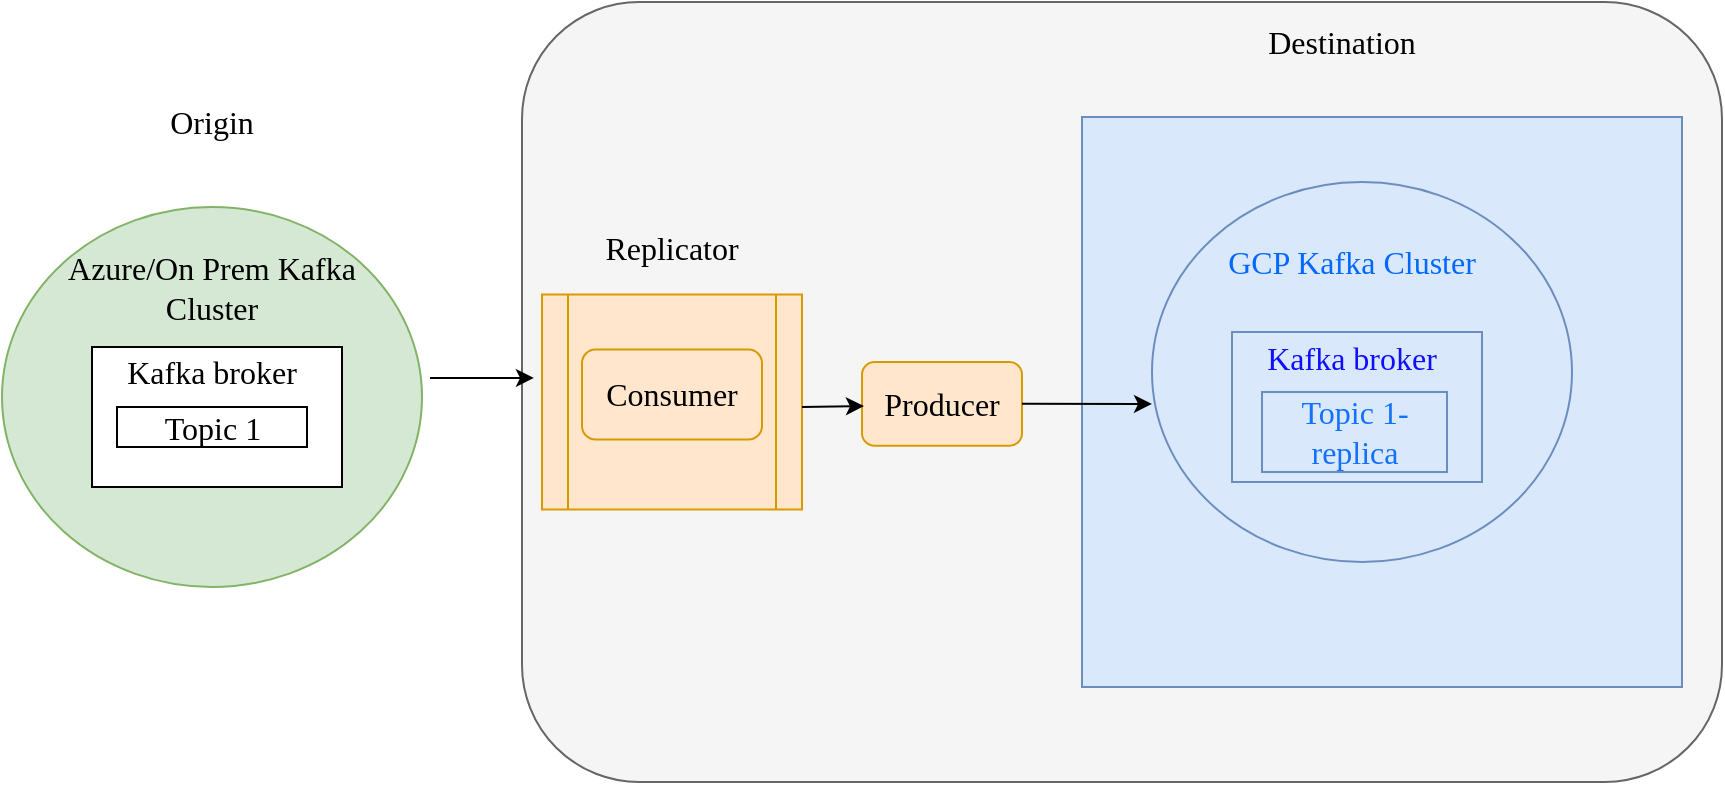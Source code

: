 <mxfile version="15.3.8" type="github">
  <diagram id="w_jvkWKqiARLVaVE1-wl" name="Page-1">
    <mxGraphModel dx="1422" dy="794" grid="1" gridSize="10" guides="1" tooltips="1" connect="1" arrows="1" fold="1" page="1" pageScale="1" pageWidth="850" pageHeight="1100" math="0" shadow="0">
      <root>
        <mxCell id="0" />
        <mxCell id="1" parent="0" />
        <mxCell id="Y331xLOhTJkWruJnCSie-24" value="" style="rounded=1;whiteSpace=wrap;html=1;fillColor=#f5f5f5;strokeColor=#666666;fontColor=#333333;" vertex="1" parent="1">
          <mxGeometry x="270" y="130" width="600" height="390" as="geometry" />
        </mxCell>
        <mxCell id="Y331xLOhTJkWruJnCSie-14" value="" style="rounded=0;whiteSpace=wrap;html=1;" vertex="1" parent="1">
          <mxGeometry x="620" y="290" width="130" height="80" as="geometry" />
        </mxCell>
        <mxCell id="Y331xLOhTJkWruJnCSie-1" value="" style="ellipse;whiteSpace=wrap;html=1;fillColor=#d5e8d4;strokeColor=#82b366;" vertex="1" parent="1">
          <mxGeometry x="10" y="232.5" width="210" height="190" as="geometry" />
        </mxCell>
        <mxCell id="Y331xLOhTJkWruJnCSie-3" value="" style="rounded=0;whiteSpace=wrap;html=1;" vertex="1" parent="1">
          <mxGeometry x="55" y="302.5" width="125" height="70" as="geometry" />
        </mxCell>
        <mxCell id="Y331xLOhTJkWruJnCSie-4" value="&lt;font style=&quot;font-size: 16px&quot; face=&quot;Comic Sans MS&quot;&gt;Topic 1&lt;/font&gt;" style="rounded=0;whiteSpace=wrap;html=1;" vertex="1" parent="1">
          <mxGeometry x="67.5" y="332.5" width="95" height="20" as="geometry" />
        </mxCell>
        <mxCell id="Y331xLOhTJkWruJnCSie-5" value="&lt;font style=&quot;font-size: 16px&quot; face=&quot;Comic Sans MS&quot;&gt;Kafka broker&lt;/font&gt;" style="text;html=1;strokeColor=none;fillColor=none;align=center;verticalAlign=middle;whiteSpace=wrap;rounded=0;" vertex="1" parent="1">
          <mxGeometry x="40" y="312.5" width="150" height="5" as="geometry" />
        </mxCell>
        <mxCell id="Y331xLOhTJkWruJnCSie-6" value="&lt;font style=&quot;font-size: 16px&quot; face=&quot;Comic Sans MS&quot;&gt;Azure/On Prem Kafka Cluster&lt;/font&gt;" style="text;html=1;strokeColor=none;fillColor=none;align=center;verticalAlign=middle;whiteSpace=wrap;rounded=0;" vertex="1" parent="1">
          <mxGeometry x="40" y="262.5" width="150" height="20" as="geometry" />
        </mxCell>
        <mxCell id="Y331xLOhTJkWruJnCSie-12" value="" style="rounded=0;whiteSpace=wrap;html=1;fillColor=#dae8fc;strokeColor=#6c8ebf;" vertex="1" parent="1">
          <mxGeometry x="550" y="187.5" width="300" height="285" as="geometry" />
        </mxCell>
        <mxCell id="Y331xLOhTJkWruJnCSie-7" value="" style="ellipse;whiteSpace=wrap;html=1;fillColor=#dae8fc;strokeColor=#6c8ebf;" vertex="1" parent="1">
          <mxGeometry x="585" y="220" width="210" height="190" as="geometry" />
        </mxCell>
        <mxCell id="Y331xLOhTJkWruJnCSie-8" value="&lt;font style=&quot;font-size: 16px&quot; face=&quot;Comic Sans MS&quot; color=&quot;#0368ff&quot;&gt;GCP Kafka Cluster&lt;/font&gt;" style="text;html=1;strokeColor=none;fillColor=none;align=center;verticalAlign=middle;whiteSpace=wrap;rounded=0;" vertex="1" parent="1">
          <mxGeometry x="610" y="250" width="150" height="20" as="geometry" />
        </mxCell>
        <mxCell id="Y331xLOhTJkWruJnCSie-17" value="" style="rounded=0;whiteSpace=wrap;html=1;fillColor=#dae8fc;strokeColor=#6c8ebf;" vertex="1" parent="1">
          <mxGeometry x="625" y="295" width="125" height="75" as="geometry" />
        </mxCell>
        <mxCell id="Y331xLOhTJkWruJnCSie-19" value="&lt;font style=&quot;font-size: 16px&quot; face=&quot;Comic Sans MS&quot; color=&quot;#0f0fff&quot;&gt;Kafka broker&lt;/font&gt;" style="text;html=1;strokeColor=none;fillColor=none;align=center;verticalAlign=middle;whiteSpace=wrap;rounded=0;" vertex="1" parent="1">
          <mxGeometry x="610" y="305" width="150" height="5" as="geometry" />
        </mxCell>
        <mxCell id="Y331xLOhTJkWruJnCSie-10" value="&lt;font style=&quot;font-size: 16px&quot; face=&quot;Comic Sans MS&quot; color=&quot;#1271ff&quot;&gt;Topic 1-replica&lt;/font&gt;" style="rounded=0;whiteSpace=wrap;html=1;fillColor=#dae8fc;strokeColor=#6c8ebf;" vertex="1" parent="1">
          <mxGeometry x="640" y="325" width="92.5" height="40" as="geometry" />
        </mxCell>
        <mxCell id="Y331xLOhTJkWruJnCSie-21" value="&lt;font face=&quot;Comic Sans MS&quot; style=&quot;font-size: 16px&quot;&gt;Origin&lt;/font&gt;" style="text;html=1;strokeColor=none;fillColor=none;align=center;verticalAlign=middle;whiteSpace=wrap;rounded=0;" vertex="1" parent="1">
          <mxGeometry x="95" y="180" width="40" height="20" as="geometry" />
        </mxCell>
        <mxCell id="Y331xLOhTJkWruJnCSie-22" value="&lt;font style=&quot;font-size: 16px&quot; face=&quot;Comic Sans MS&quot;&gt;Destination&lt;/font&gt;" style="text;html=1;strokeColor=none;fillColor=none;align=center;verticalAlign=middle;whiteSpace=wrap;rounded=0;" vertex="1" parent="1">
          <mxGeometry x="660" y="140" width="40" height="20" as="geometry" />
        </mxCell>
        <mxCell id="Y331xLOhTJkWruJnCSie-25" value="" style="shape=process;whiteSpace=wrap;html=1;backgroundOutline=1;fillColor=#ffe6cc;strokeColor=#d79b00;" vertex="1" parent="1">
          <mxGeometry x="280" y="276.25" width="130" height="107.5" as="geometry" />
        </mxCell>
        <mxCell id="Y331xLOhTJkWruJnCSie-26" value="&lt;font face=&quot;Comic Sans MS&quot; style=&quot;font-size: 16px&quot;&gt;Replicator&lt;/font&gt;" style="text;html=1;strokeColor=none;fillColor=none;align=center;verticalAlign=middle;whiteSpace=wrap;rounded=0;" vertex="1" parent="1">
          <mxGeometry x="325" y="242.5" width="40" height="20" as="geometry" />
        </mxCell>
        <mxCell id="Y331xLOhTJkWruJnCSie-28" value="&lt;font face=&quot;Comic Sans MS&quot; style=&quot;font-size: 16px&quot;&gt;Consumer&lt;/font&gt;" style="rounded=1;whiteSpace=wrap;html=1;fillColor=#ffe6cc;strokeColor=#d79b00;" vertex="1" parent="1">
          <mxGeometry x="300" y="303.76" width="90" height="45" as="geometry" />
        </mxCell>
        <mxCell id="Y331xLOhTJkWruJnCSie-29" value="&lt;font face=&quot;Comic Sans MS&quot; style=&quot;font-size: 16px&quot;&gt;Producer&lt;/font&gt;" style="rounded=1;whiteSpace=wrap;html=1;fillColor=#ffe6cc;strokeColor=#d79b00;" vertex="1" parent="1">
          <mxGeometry x="440" y="310" width="80" height="41.87" as="geometry" />
        </mxCell>
        <mxCell id="Y331xLOhTJkWruJnCSie-31" value="" style="endArrow=classic;html=1;exitX=1.019;exitY=0.45;exitDx=0;exitDy=0;exitPerimeter=0;entryX=-0.031;entryY=0.388;entryDx=0;entryDy=0;entryPerimeter=0;" edge="1" parent="1" source="Y331xLOhTJkWruJnCSie-1" target="Y331xLOhTJkWruJnCSie-25">
          <mxGeometry width="50" height="50" relative="1" as="geometry">
            <mxPoint x="370" y="390" as="sourcePoint" />
            <mxPoint x="420" y="340" as="targetPoint" />
          </mxGeometry>
        </mxCell>
        <mxCell id="Y331xLOhTJkWruJnCSie-32" value="" style="endArrow=classic;html=1;entryX=-0.031;entryY=0.388;entryDx=0;entryDy=0;entryPerimeter=0;" edge="1" parent="1">
          <mxGeometry width="50" height="50" relative="1" as="geometry">
            <mxPoint x="410" y="332.5" as="sourcePoint" />
            <mxPoint x="440.98" y="332.0" as="targetPoint" />
          </mxGeometry>
        </mxCell>
        <mxCell id="Y331xLOhTJkWruJnCSie-35" value="" style="endArrow=classic;html=1;exitX=1;exitY=0.5;exitDx=0;exitDy=0;entryX=0;entryY=0.584;entryDx=0;entryDy=0;entryPerimeter=0;" edge="1" parent="1" source="Y331xLOhTJkWruJnCSie-29" target="Y331xLOhTJkWruJnCSie-7">
          <mxGeometry width="50" height="50" relative="1" as="geometry">
            <mxPoint x="370" y="390" as="sourcePoint" />
            <mxPoint x="420" y="340" as="targetPoint" />
          </mxGeometry>
        </mxCell>
      </root>
    </mxGraphModel>
  </diagram>
</mxfile>
